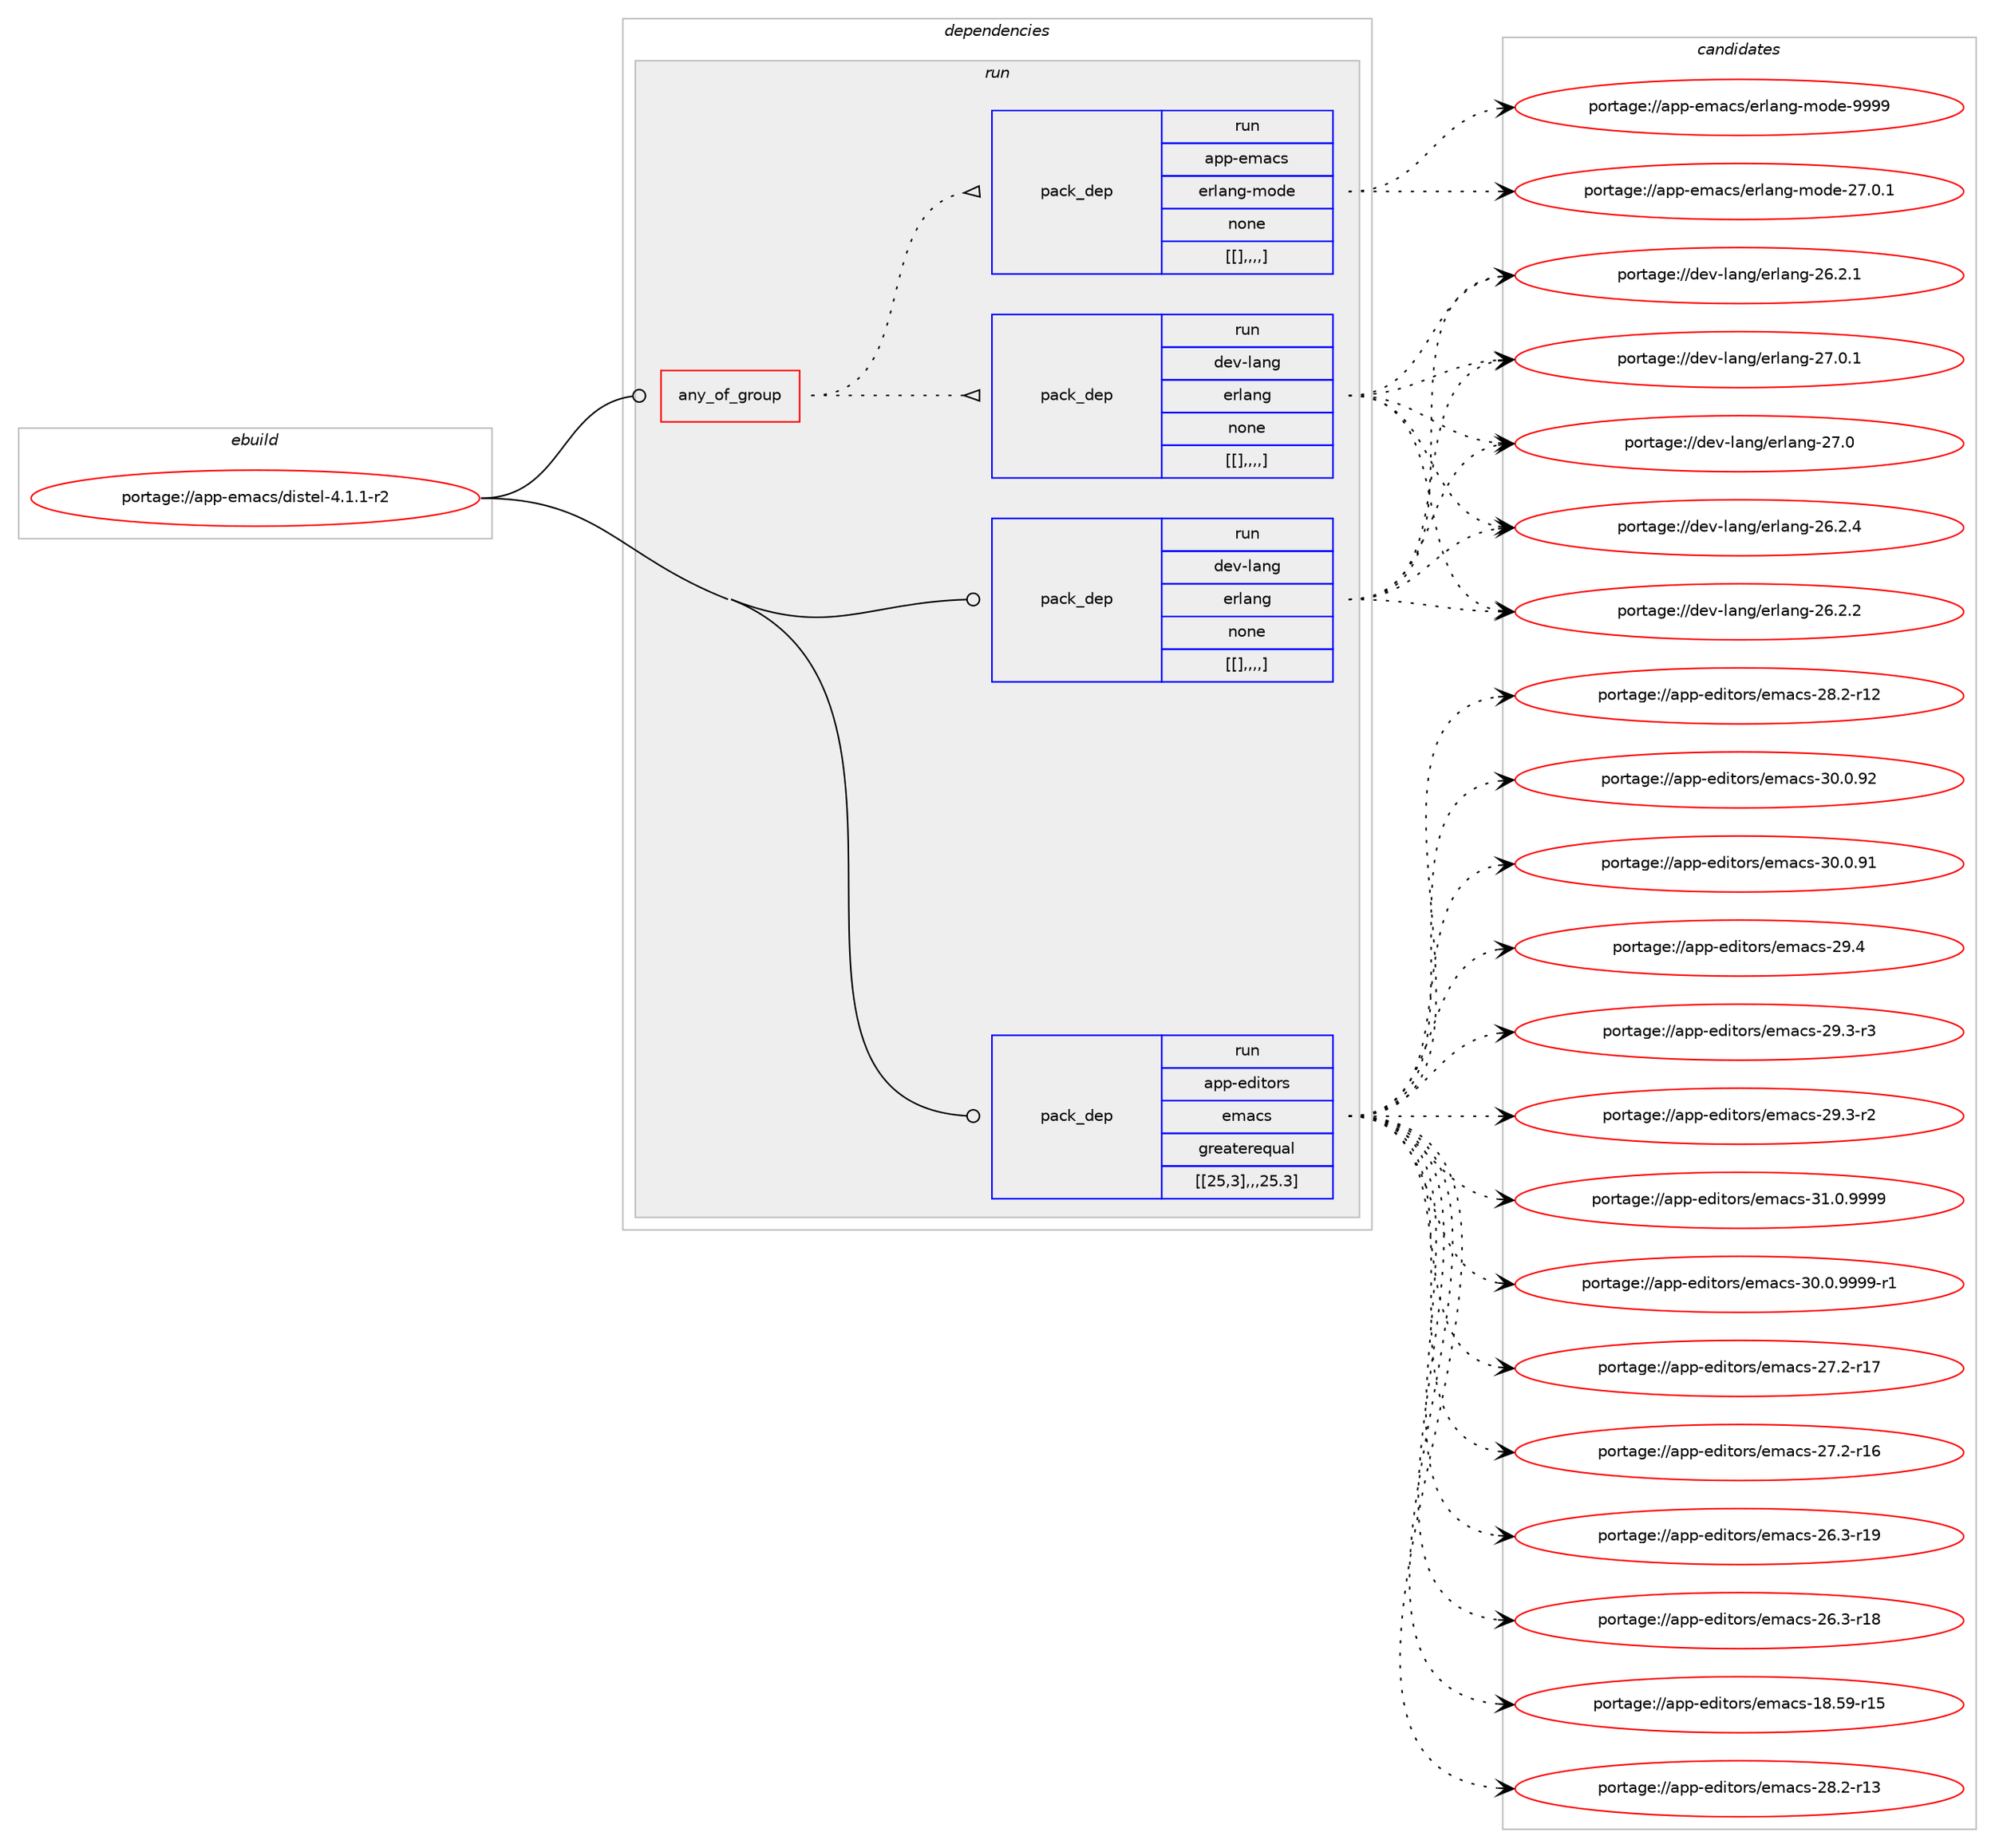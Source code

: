 digraph prolog {

# *************
# Graph options
# *************

newrank=true;
concentrate=true;
compound=true;
graph [rankdir=LR,fontname=Helvetica,fontsize=10,ranksep=1.5];#, ranksep=2.5, nodesep=0.2];
edge  [arrowhead=vee];
node  [fontname=Helvetica,fontsize=10];

# **********
# The ebuild
# **********

subgraph cluster_leftcol {
color=gray;
label=<<i>ebuild</i>>;
id [label="portage://app-emacs/distel-4.1.1-r2", color=red, width=4, href="../app-emacs/distel-4.1.1-r2.svg"];
}

# ****************
# The dependencies
# ****************

subgraph cluster_midcol {
color=gray;
label=<<i>dependencies</i>>;
subgraph cluster_compile {
fillcolor="#eeeeee";
style=filled;
label=<<i>compile</i>>;
}
subgraph cluster_compileandrun {
fillcolor="#eeeeee";
style=filled;
label=<<i>compile and run</i>>;
}
subgraph cluster_run {
fillcolor="#eeeeee";
style=filled;
label=<<i>run</i>>;
subgraph any114 {
dependency21204 [label=<<TABLE BORDER="0" CELLBORDER="1" CELLSPACING="0" CELLPADDING="4"><TR><TD CELLPADDING="10">any_of_group</TD></TR></TABLE>>, shape=none, color=red];subgraph pack15289 {
dependency21217 [label=<<TABLE BORDER="0" CELLBORDER="1" CELLSPACING="0" CELLPADDING="4" WIDTH="220"><TR><TD ROWSPAN="6" CELLPADDING="30">pack_dep</TD></TR><TR><TD WIDTH="110">run</TD></TR><TR><TD>app-emacs</TD></TR><TR><TD>erlang-mode</TD></TR><TR><TD>none</TD></TR><TR><TD>[[],,,,]</TD></TR></TABLE>>, shape=none, color=blue];
}
dependency21204:e -> dependency21217:w [weight=20,style="dotted",arrowhead="oinv"];
subgraph pack15303 {
dependency21245 [label=<<TABLE BORDER="0" CELLBORDER="1" CELLSPACING="0" CELLPADDING="4" WIDTH="220"><TR><TD ROWSPAN="6" CELLPADDING="30">pack_dep</TD></TR><TR><TD WIDTH="110">run</TD></TR><TR><TD>dev-lang</TD></TR><TR><TD>erlang</TD></TR><TR><TD>none</TD></TR><TR><TD>[[],,,,]</TD></TR></TABLE>>, shape=none, color=blue];
}
dependency21204:e -> dependency21245:w [weight=20,style="dotted",arrowhead="oinv"];
}
id:e -> dependency21204:w [weight=20,style="solid",arrowhead="odot"];
subgraph pack15336 {
dependency21294 [label=<<TABLE BORDER="0" CELLBORDER="1" CELLSPACING="0" CELLPADDING="4" WIDTH="220"><TR><TD ROWSPAN="6" CELLPADDING="30">pack_dep</TD></TR><TR><TD WIDTH="110">run</TD></TR><TR><TD>app-editors</TD></TR><TR><TD>emacs</TD></TR><TR><TD>greaterequal</TD></TR><TR><TD>[[25,3],,,25.3]</TD></TR></TABLE>>, shape=none, color=blue];
}
id:e -> dependency21294:w [weight=20,style="solid",arrowhead="odot"];
subgraph pack15383 {
dependency21354 [label=<<TABLE BORDER="0" CELLBORDER="1" CELLSPACING="0" CELLPADDING="4" WIDTH="220"><TR><TD ROWSPAN="6" CELLPADDING="30">pack_dep</TD></TR><TR><TD WIDTH="110">run</TD></TR><TR><TD>dev-lang</TD></TR><TR><TD>erlang</TD></TR><TR><TD>none</TD></TR><TR><TD>[[],,,,]</TD></TR></TABLE>>, shape=none, color=blue];
}
id:e -> dependency21354:w [weight=20,style="solid",arrowhead="odot"];
}
}

# **************
# The candidates
# **************

subgraph cluster_choices {
rank=same;
color=gray;
label=<<i>candidates</i>>;

subgraph choice13664 {
color=black;
nodesep=1;
choice971121124510110997991154710111410897110103451091111001014557575757 [label="portage://app-emacs/erlang-mode-9999", color=red, width=4,href="../app-emacs/erlang-mode-9999.svg"];
choice9711211245101109979911547101114108971101034510911110010145505546484649 [label="portage://app-emacs/erlang-mode-27.0.1", color=red, width=4,href="../app-emacs/erlang-mode-27.0.1.svg"];
dependency21217:e -> choice971121124510110997991154710111410897110103451091111001014557575757:w [style=dotted,weight="100"];
dependency21217:e -> choice9711211245101109979911547101114108971101034510911110010145505546484649:w [style=dotted,weight="100"];
}
subgraph choice13669 {
color=black;
nodesep=1;
choice1001011184510897110103471011141089711010345505546484649 [label="portage://dev-lang/erlang-27.0.1", color=red, width=4,href="../dev-lang/erlang-27.0.1.svg"];
choice100101118451089711010347101114108971101034550554648 [label="portage://dev-lang/erlang-27.0", color=red, width=4,href="../dev-lang/erlang-27.0.svg"];
choice1001011184510897110103471011141089711010345505446504652 [label="portage://dev-lang/erlang-26.2.4", color=red, width=4,href="../dev-lang/erlang-26.2.4.svg"];
choice1001011184510897110103471011141089711010345505446504650 [label="portage://dev-lang/erlang-26.2.2", color=red, width=4,href="../dev-lang/erlang-26.2.2.svg"];
choice1001011184510897110103471011141089711010345505446504649 [label="portage://dev-lang/erlang-26.2.1", color=red, width=4,href="../dev-lang/erlang-26.2.1.svg"];
dependency21245:e -> choice1001011184510897110103471011141089711010345505546484649:w [style=dotted,weight="100"];
dependency21245:e -> choice100101118451089711010347101114108971101034550554648:w [style=dotted,weight="100"];
dependency21245:e -> choice1001011184510897110103471011141089711010345505446504652:w [style=dotted,weight="100"];
dependency21245:e -> choice1001011184510897110103471011141089711010345505446504650:w [style=dotted,weight="100"];
dependency21245:e -> choice1001011184510897110103471011141089711010345505446504649:w [style=dotted,weight="100"];
}
subgraph choice13680 {
color=black;
nodesep=1;
choice971121124510110010511611111411547101109979911545514946484657575757 [label="portage://app-editors/emacs-31.0.9999", color=red, width=4,href="../app-editors/emacs-31.0.9999.svg"];
choice9711211245101100105116111114115471011099799115455148464846575757574511449 [label="portage://app-editors/emacs-30.0.9999-r1", color=red, width=4,href="../app-editors/emacs-30.0.9999-r1.svg"];
choice97112112451011001051161111141154710110997991154551484648465750 [label="portage://app-editors/emacs-30.0.92", color=red, width=4,href="../app-editors/emacs-30.0.92.svg"];
choice97112112451011001051161111141154710110997991154551484648465749 [label="portage://app-editors/emacs-30.0.91", color=red, width=4,href="../app-editors/emacs-30.0.91.svg"];
choice97112112451011001051161111141154710110997991154550574652 [label="portage://app-editors/emacs-29.4", color=red, width=4,href="../app-editors/emacs-29.4.svg"];
choice971121124510110010511611111411547101109979911545505746514511451 [label="portage://app-editors/emacs-29.3-r3", color=red, width=4,href="../app-editors/emacs-29.3-r3.svg"];
choice971121124510110010511611111411547101109979911545505746514511450 [label="portage://app-editors/emacs-29.3-r2", color=red, width=4,href="../app-editors/emacs-29.3-r2.svg"];
choice97112112451011001051161111141154710110997991154550564650451144951 [label="portage://app-editors/emacs-28.2-r13", color=red, width=4,href="../app-editors/emacs-28.2-r13.svg"];
choice97112112451011001051161111141154710110997991154550564650451144950 [label="portage://app-editors/emacs-28.2-r12", color=red, width=4,href="../app-editors/emacs-28.2-r12.svg"];
choice97112112451011001051161111141154710110997991154550554650451144955 [label="portage://app-editors/emacs-27.2-r17", color=red, width=4,href="../app-editors/emacs-27.2-r17.svg"];
choice97112112451011001051161111141154710110997991154550554650451144954 [label="portage://app-editors/emacs-27.2-r16", color=red, width=4,href="../app-editors/emacs-27.2-r16.svg"];
choice97112112451011001051161111141154710110997991154550544651451144957 [label="portage://app-editors/emacs-26.3-r19", color=red, width=4,href="../app-editors/emacs-26.3-r19.svg"];
choice97112112451011001051161111141154710110997991154550544651451144956 [label="portage://app-editors/emacs-26.3-r18", color=red, width=4,href="../app-editors/emacs-26.3-r18.svg"];
choice9711211245101100105116111114115471011099799115454956465357451144953 [label="portage://app-editors/emacs-18.59-r15", color=red, width=4,href="../app-editors/emacs-18.59-r15.svg"];
dependency21294:e -> choice971121124510110010511611111411547101109979911545514946484657575757:w [style=dotted,weight="100"];
dependency21294:e -> choice9711211245101100105116111114115471011099799115455148464846575757574511449:w [style=dotted,weight="100"];
dependency21294:e -> choice97112112451011001051161111141154710110997991154551484648465750:w [style=dotted,weight="100"];
dependency21294:e -> choice97112112451011001051161111141154710110997991154551484648465749:w [style=dotted,weight="100"];
dependency21294:e -> choice97112112451011001051161111141154710110997991154550574652:w [style=dotted,weight="100"];
dependency21294:e -> choice971121124510110010511611111411547101109979911545505746514511451:w [style=dotted,weight="100"];
dependency21294:e -> choice971121124510110010511611111411547101109979911545505746514511450:w [style=dotted,weight="100"];
dependency21294:e -> choice97112112451011001051161111141154710110997991154550564650451144951:w [style=dotted,weight="100"];
dependency21294:e -> choice97112112451011001051161111141154710110997991154550564650451144950:w [style=dotted,weight="100"];
dependency21294:e -> choice97112112451011001051161111141154710110997991154550554650451144955:w [style=dotted,weight="100"];
dependency21294:e -> choice97112112451011001051161111141154710110997991154550554650451144954:w [style=dotted,weight="100"];
dependency21294:e -> choice97112112451011001051161111141154710110997991154550544651451144957:w [style=dotted,weight="100"];
dependency21294:e -> choice97112112451011001051161111141154710110997991154550544651451144956:w [style=dotted,weight="100"];
dependency21294:e -> choice9711211245101100105116111114115471011099799115454956465357451144953:w [style=dotted,weight="100"];
}
subgraph choice13695 {
color=black;
nodesep=1;
choice1001011184510897110103471011141089711010345505546484649 [label="portage://dev-lang/erlang-27.0.1", color=red, width=4,href="../dev-lang/erlang-27.0.1.svg"];
choice100101118451089711010347101114108971101034550554648 [label="portage://dev-lang/erlang-27.0", color=red, width=4,href="../dev-lang/erlang-27.0.svg"];
choice1001011184510897110103471011141089711010345505446504652 [label="portage://dev-lang/erlang-26.2.4", color=red, width=4,href="../dev-lang/erlang-26.2.4.svg"];
choice1001011184510897110103471011141089711010345505446504650 [label="portage://dev-lang/erlang-26.2.2", color=red, width=4,href="../dev-lang/erlang-26.2.2.svg"];
choice1001011184510897110103471011141089711010345505446504649 [label="portage://dev-lang/erlang-26.2.1", color=red, width=4,href="../dev-lang/erlang-26.2.1.svg"];
dependency21354:e -> choice1001011184510897110103471011141089711010345505546484649:w [style=dotted,weight="100"];
dependency21354:e -> choice100101118451089711010347101114108971101034550554648:w [style=dotted,weight="100"];
dependency21354:e -> choice1001011184510897110103471011141089711010345505446504652:w [style=dotted,weight="100"];
dependency21354:e -> choice1001011184510897110103471011141089711010345505446504650:w [style=dotted,weight="100"];
dependency21354:e -> choice1001011184510897110103471011141089711010345505446504649:w [style=dotted,weight="100"];
}
}

}
